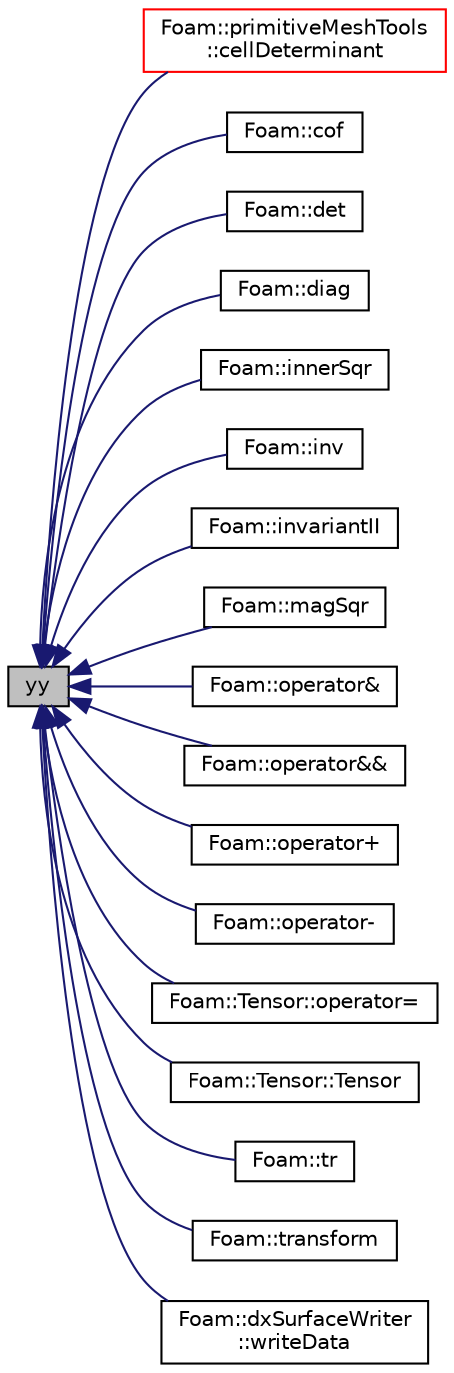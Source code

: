 digraph "yy"
{
  bgcolor="transparent";
  edge [fontname="Helvetica",fontsize="10",labelfontname="Helvetica",labelfontsize="10"];
  node [fontname="Helvetica",fontsize="10",shape=record];
  rankdir="LR";
  Node1 [label="yy",height=0.2,width=0.4,color="black", fillcolor="grey75", style="filled", fontcolor="black"];
  Node1 -> Node2 [dir="back",color="midnightblue",fontsize="10",style="solid",fontname="Helvetica"];
  Node2 [label="Foam::primitiveMeshTools\l::cellDeterminant",height=0.2,width=0.4,color="red",URL="$a01975.html#aaeaed20e05a2c6778ed319091c34991c",tooltip="Generate cell determinant field. "];
  Node1 -> Node3 [dir="back",color="midnightblue",fontsize="10",style="solid",fontname="Helvetica"];
  Node3 [label="Foam::cof",height=0.2,width=0.4,color="black",URL="$a10758.html#aba11e623225195f0c7e66326ad667863",tooltip="Return the cofactor symmetric tensor of a symmetric tensor. "];
  Node1 -> Node4 [dir="back",color="midnightblue",fontsize="10",style="solid",fontname="Helvetica"];
  Node4 [label="Foam::det",height=0.2,width=0.4,color="black",URL="$a10758.html#a7a7d427803e13e2d25077375a0d8ee06",tooltip="Return the determinant of a symmetric tensor. "];
  Node1 -> Node5 [dir="back",color="midnightblue",fontsize="10",style="solid",fontname="Helvetica"];
  Node5 [label="Foam::diag",height=0.2,width=0.4,color="black",URL="$a10758.html#a3fc53aa3206a5459d1d5ebb27e0a719f",tooltip="Return the diagonal of a symmetric tensor as a diagonal tensor. "];
  Node1 -> Node6 [dir="back",color="midnightblue",fontsize="10",style="solid",fontname="Helvetica"];
  Node6 [label="Foam::innerSqr",height=0.2,width=0.4,color="black",URL="$a10758.html#af4ea737769ba0a1b12053a2c967e6402",tooltip="Inner-sqr of a symmetric tensor. "];
  Node1 -> Node7 [dir="back",color="midnightblue",fontsize="10",style="solid",fontname="Helvetica"];
  Node7 [label="Foam::inv",height=0.2,width=0.4,color="black",URL="$a10758.html#ac6cce89d9430d6a8a200c00aca98cb7c",tooltip="Return the inverse of a symmetric tensor give the determinant. "];
  Node1 -> Node8 [dir="back",color="midnightblue",fontsize="10",style="solid",fontname="Helvetica"];
  Node8 [label="Foam::invariantII",height=0.2,width=0.4,color="black",URL="$a10758.html#a9bcc9c04ae69d1aaf3371fd6393887e4",tooltip="Return the 2nd invariant of a symmetric tensor. "];
  Node1 -> Node9 [dir="back",color="midnightblue",fontsize="10",style="solid",fontname="Helvetica"];
  Node9 [label="Foam::magSqr",height=0.2,width=0.4,color="black",URL="$a10758.html#ab396daf9c75d7e637299970b85d46699"];
  Node1 -> Node10 [dir="back",color="midnightblue",fontsize="10",style="solid",fontname="Helvetica"];
  Node10 [label="Foam::operator&",height=0.2,width=0.4,color="black",URL="$a10758.html#a4e2687b7e13cf77a6450911a5c7f8cba",tooltip="Inner-product between two symmetric tensors. "];
  Node1 -> Node11 [dir="back",color="midnightblue",fontsize="10",style="solid",fontname="Helvetica"];
  Node11 [label="Foam::operator&&",height=0.2,width=0.4,color="black",URL="$a10758.html#ae31084d780daf886362926c1eba240c6",tooltip="Double-dot-product between a symmetric tensor and a symmetric tensor. "];
  Node1 -> Node12 [dir="back",color="midnightblue",fontsize="10",style="solid",fontname="Helvetica"];
  Node12 [label="Foam::operator+",height=0.2,width=0.4,color="black",URL="$a10758.html#a6cb3dc56c718ed391b74d817f8d49367"];
  Node1 -> Node13 [dir="back",color="midnightblue",fontsize="10",style="solid",fontname="Helvetica"];
  Node13 [label="Foam::operator-",height=0.2,width=0.4,color="black",URL="$a10758.html#a98d691ddfb52c15ee9e02a863709f7b2"];
  Node1 -> Node14 [dir="back",color="midnightblue",fontsize="10",style="solid",fontname="Helvetica"];
  Node14 [label="Foam::Tensor::operator=",height=0.2,width=0.4,color="black",URL="$a02575.html#a524fa973dba20cdfa6bc3be3195494a1",tooltip="Assign to a SymmTensor. "];
  Node1 -> Node15 [dir="back",color="midnightblue",fontsize="10",style="solid",fontname="Helvetica"];
  Node15 [label="Foam::Tensor::Tensor",height=0.2,width=0.4,color="black",URL="$a02575.html#a7334545f6b9895a242bca7a95a928276",tooltip="Construct given SymmTensor. "];
  Node1 -> Node16 [dir="back",color="midnightblue",fontsize="10",style="solid",fontname="Helvetica"];
  Node16 [label="Foam::tr",height=0.2,width=0.4,color="black",URL="$a10758.html#a3697f5721aa8751868f64060aa4aa5e7",tooltip="Return the trace of a symmetric tensor. "];
  Node1 -> Node17 [dir="back",color="midnightblue",fontsize="10",style="solid",fontname="Helvetica"];
  Node17 [label="Foam::transform",height=0.2,width=0.4,color="black",URL="$a10758.html#a2398526b38a4e70fd5c67cbfd9139fc0"];
  Node1 -> Node18 [dir="back",color="midnightblue",fontsize="10",style="solid",fontname="Helvetica"];
  Node18 [label="Foam::dxSurfaceWriter\l::writeData",height=0.2,width=0.4,color="black",URL="$a00593.html#acb257dd0f2e708e03f47a7aeb42021ed"];
}
